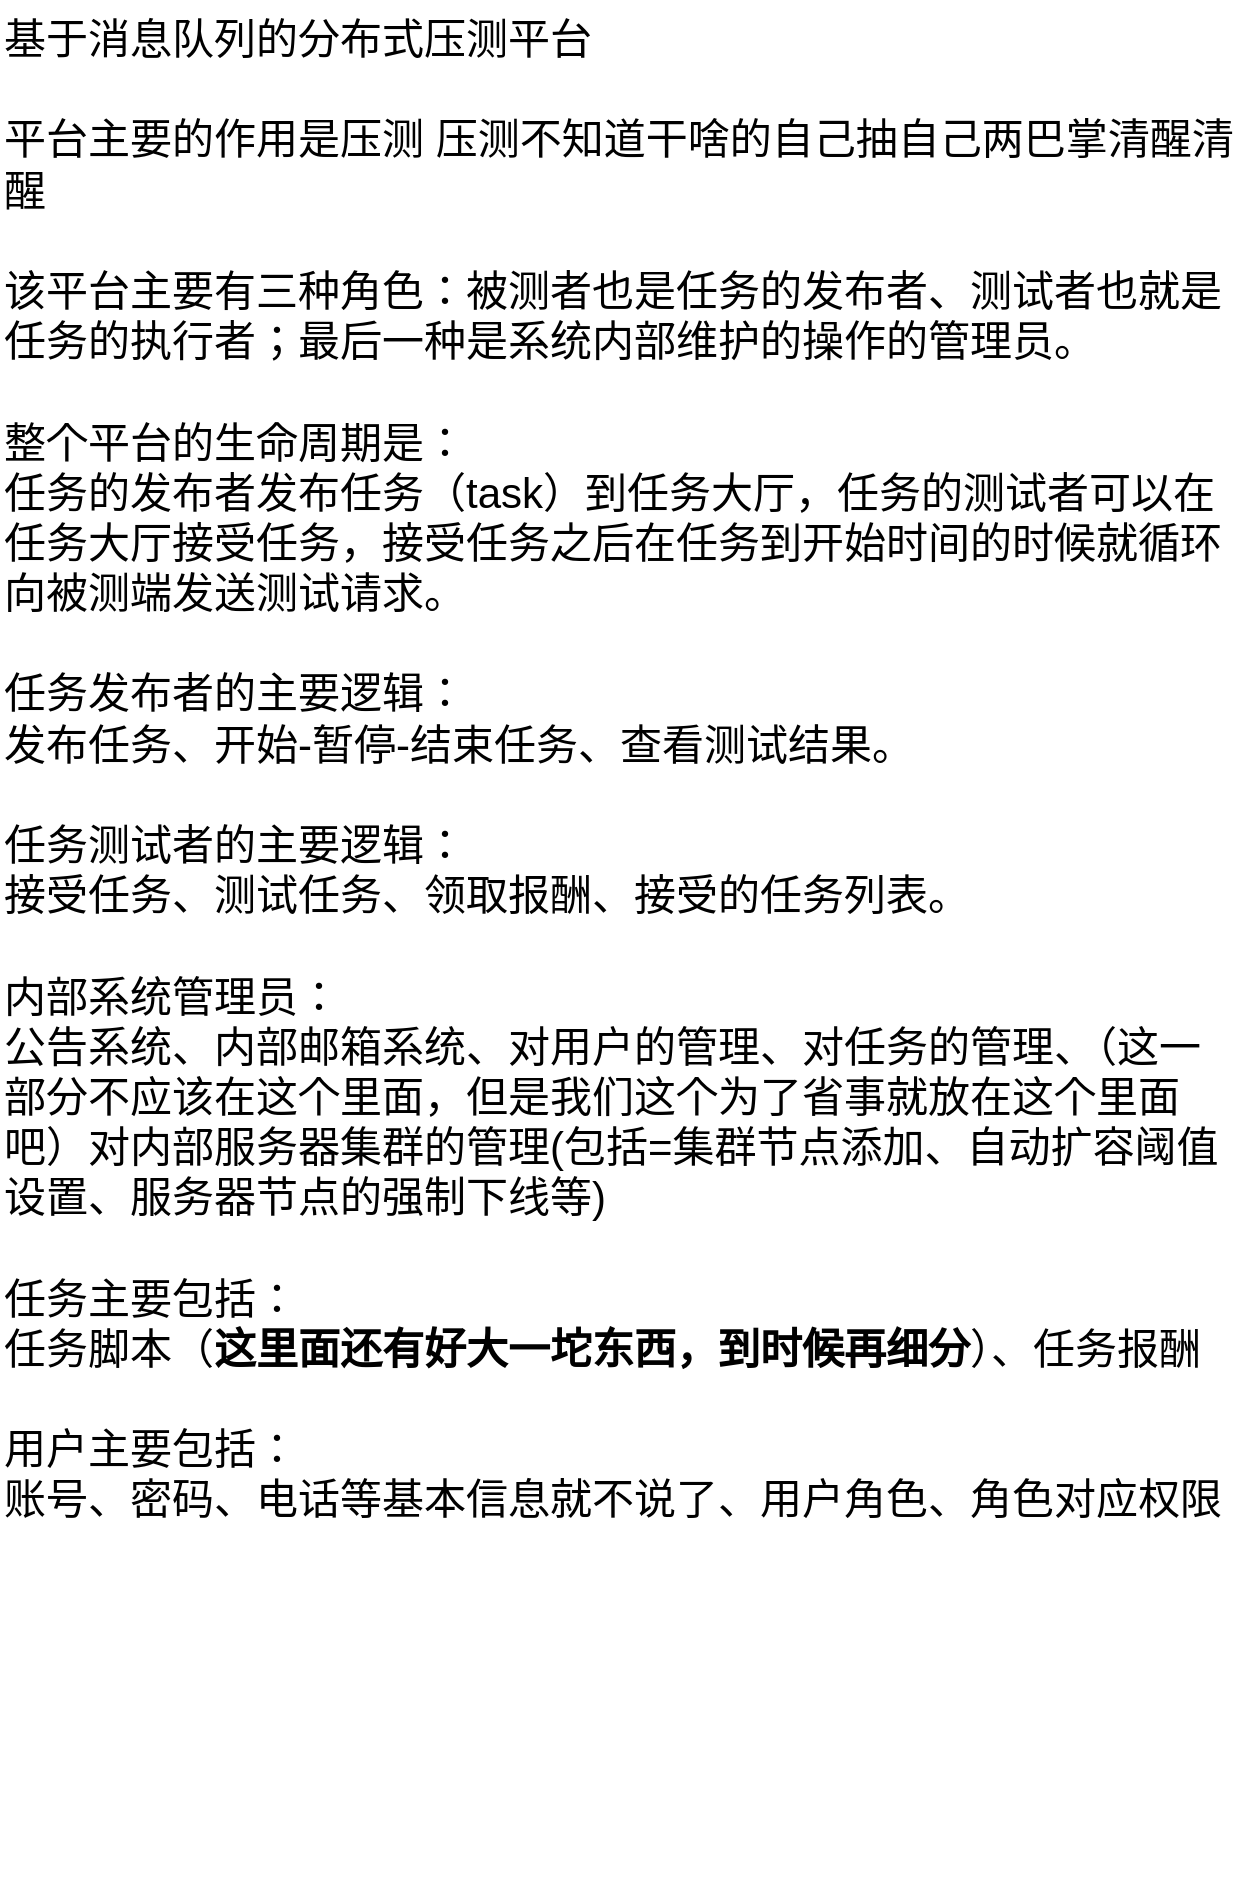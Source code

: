 <mxfile version="22.0.2" type="device" pages="2">
  <diagram id="e93IcI-MJFnCfA2EzT78" name="项目描述">
    <mxGraphModel dx="1147" dy="675" grid="0" gridSize="10" guides="1" tooltips="1" connect="1" arrows="1" fold="1" page="1" pageScale="1" pageWidth="827" pageHeight="1169" math="0" shadow="0">
      <root>
        <mxCell id="0" />
        <mxCell id="1" parent="0" />
        <mxCell id="fuctLoXxBBdLHn9VDC2X-2" value="&lt;font style=&quot;font-size: 21px;&quot;&gt;基于消息队列的分布式压测平台&lt;br&gt;&lt;br&gt;平台主要的作用是压测 压测不知道干啥的自己抽自己两巴掌清醒清醒&lt;br&gt;&lt;br&gt;该平台主要有三种角色：被测者也是任务的发布者、测试者也就是任务的执行者；最后一种是系统内部维护的操作的管理员。&lt;br&gt;&lt;br&gt;整个平台的生命周期是：&lt;br&gt;任务的发布者发布任务（task）到任务大厅，任务的测试者可以在任务大厅接受任务，接受任务之后在任务到开始时间的时候就循环向被测端发送测试请求。&lt;br&gt;&lt;br&gt;任务发布者的主要逻辑：&lt;br&gt;发布任务、开始-暂停-结束任务、查看测试结果。&lt;br&gt;&lt;br&gt;任务测试者的主要逻辑：&lt;br&gt;接受任务、测试任务、领取报酬、接受的任务列表。&lt;br&gt;&lt;br&gt;内部系统管理员：&lt;br&gt;公告系统、内部邮箱系统、对用户的管理、对任务的管理、（这一部分不应该在这个里面，但是我们这个为了省事就放在这个里面吧）对内部服务器集群的管理(包括=集群节点添加、自动扩容阈值设置、服务器节点的强制下线等)&lt;br&gt;&lt;br&gt;任务主要包括：&lt;br&gt;任务脚本（&lt;b&gt;这里面还有好大一坨东西，到时候再细分&lt;/b&gt;）、任务报酬&lt;br&gt;&lt;br&gt;用户主要包括：&lt;br&gt;账号、密码、电话等基本信息就不说了、用户角色、角色对应权限&lt;br&gt;&lt;/font&gt;" style="text;html=1;strokeColor=none;fillColor=none;align=left;verticalAlign=top;whiteSpace=wrap;rounded=0;" vertex="1" parent="1">
          <mxGeometry x="91" y="17" width="618" height="948" as="geometry" />
        </mxCell>
      </root>
    </mxGraphModel>
  </diagram>
  <diagram id="jsTF7Q35z3WFqcnOTKCR" name="开发规范">
    <mxGraphModel dx="819" dy="482" grid="0" gridSize="10" guides="1" tooltips="1" connect="1" arrows="1" fold="1" page="1" pageScale="1" pageWidth="827" pageHeight="1169" math="0" shadow="0">
      <root>
        <mxCell id="0" />
        <mxCell id="1" parent="0" />
        <mxCell id="i_YRKT2P5MIiZlZf3QZu-1" value="&lt;b&gt;代码开发规范&lt;/b&gt;&lt;br&gt;前端：我也不知道、杨春泉自己填&lt;br&gt;&lt;br&gt;后端：java代码开发规范 驼峰啥的我就不多赘述了 直接上工具&lt;br&gt;idea的插件：打开 IDEA ，选择 File - Settings - Plugins 搜索alibaba ，你就可以看到一个叫&lt;br&gt;Alibaba Java Coding Guidelines的东西，下载然后如果你的代码不规范 他会有波浪线提示你。&lt;br&gt;&lt;br&gt;&lt;b&gt;github&lt;br&gt;&lt;/b&gt;前端H5地址：https://github.com/yxl1014/My-College-Life-Is-Over_Front-End-H5&lt;br&gt;前端安卓地址：暂时还没有建 等H5的做完了 酌情考虑&lt;br&gt;后端地址：https://github.com/yxl1014/My-College-Life-Is-Over_Rear-End&lt;br&gt;&lt;br&gt;开发流程：&lt;br&gt;本地开发再dev分支下开发，当在dev分支下开发完且自测完（使用postman，网址：https://www.postman.com/）没有问题，再将代码合并到test分支下，由到时候bugdone单子中的测试人员测，测试完确定没有问题之后，再将代码合并到main分支下。（&lt;i&gt;谁测试的代码合并到main分支下之后发现还有bug的有惩罚&lt;/i&gt;）。&lt;br&gt;&lt;br&gt;git命令：我找都懒得给你们找&amp;nbsp;https://zhuanlan.zhihu.com/p/22494724 我随便找的&lt;br&gt;&lt;br&gt;git提交规范：&lt;br&gt;git的commit不是让你写first commit的；每次提交git需要在git当中写上单子的编号、模块、日期、完成了什么东西。（&lt;i&gt;谁提交的不规范有惩罚&lt;/i&gt;）&lt;br&gt;例子：&lt;br&gt;&lt;font style=&quot;&quot; color=&quot;#ff0000&quot;&gt;#1 [项目整体设计][准备工作][2023.10.7] 项目的描述以及开发规范&lt;/font&gt;&lt;br&gt;&lt;br&gt;&lt;b&gt;开发过程中随手记文档&lt;br&gt;&lt;/b&gt;公司中有wiki给你记，但是咱就懒得弄了，到时候我git上专门整个地方放这些文档。&lt;br&gt;&lt;br&gt;总结什么情况下需要记wiki：&lt;br&gt;1、你在开发过程中遇到了bug，并且解决了。那么就把这个bug：什么时候出现的、怎么出现的、造成的影响、怎么解决的写成文档。&lt;br&gt;2、你在开发过程中对需求的拆分、接口文档、表的设计这些都要记。&lt;br&gt;&lt;br&gt;&lt;b&gt;工期&lt;br&gt;&lt;/b&gt;这个工期当然不是死的，因为我们的项目不是很急，但是到公司中可不会像我这样。&lt;br&gt;在给你们分单子的时候我肯定会问你们多就能完成，然后单子里会有起始日期，不要和我谈意外，在你估算工期的时候就把你的意外加上，你在工作中也会遇到意外，但是领导不会管你，这会影响你的绩效（就是你的工资、奖金、晋升）。&lt;i&gt;咱们自己定的工期内没有完成有惩罚。&lt;/i&gt;&lt;br&gt;&lt;br&gt;&lt;br&gt;&lt;b&gt;惩罚制度&lt;br&gt;&lt;/b&gt;公司里的惩罚制度就是扣钱呗，我们的惩罚采用积分制度，满10分请全组人喝奶茶。&lt;br&gt;惩罚等级有五级：&lt;br&gt;1级记1分，包括：git提交不规范，未完待续。。。&lt;br&gt;2级记2分，包括：单子超工期未完成，未完待续。。。&lt;br&gt;3级记3分，包括：main分支下有bug，未完待续。。。&lt;br&gt;4级记4分，包括：未完待续。。。&lt;br&gt;5级记5分，包括：未完待续。。。" style="text;html=1;strokeColor=none;fillColor=none;align=left;verticalAlign=top;whiteSpace=wrap;rounded=0;" vertex="1" parent="1">
          <mxGeometry x="72" y="94" width="508" height="807" as="geometry" />
        </mxCell>
      </root>
    </mxGraphModel>
  </diagram>
</mxfile>
